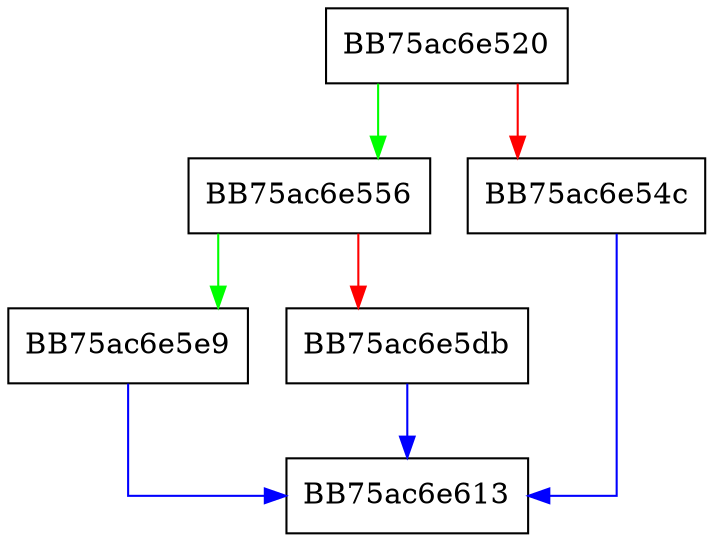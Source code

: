 digraph FindNext {
  node [shape="box"];
  graph [splines=ortho];
  BB75ac6e520 -> BB75ac6e556 [color="green"];
  BB75ac6e520 -> BB75ac6e54c [color="red"];
  BB75ac6e54c -> BB75ac6e613 [color="blue"];
  BB75ac6e556 -> BB75ac6e5e9 [color="green"];
  BB75ac6e556 -> BB75ac6e5db [color="red"];
  BB75ac6e5db -> BB75ac6e613 [color="blue"];
  BB75ac6e5e9 -> BB75ac6e613 [color="blue"];
}
